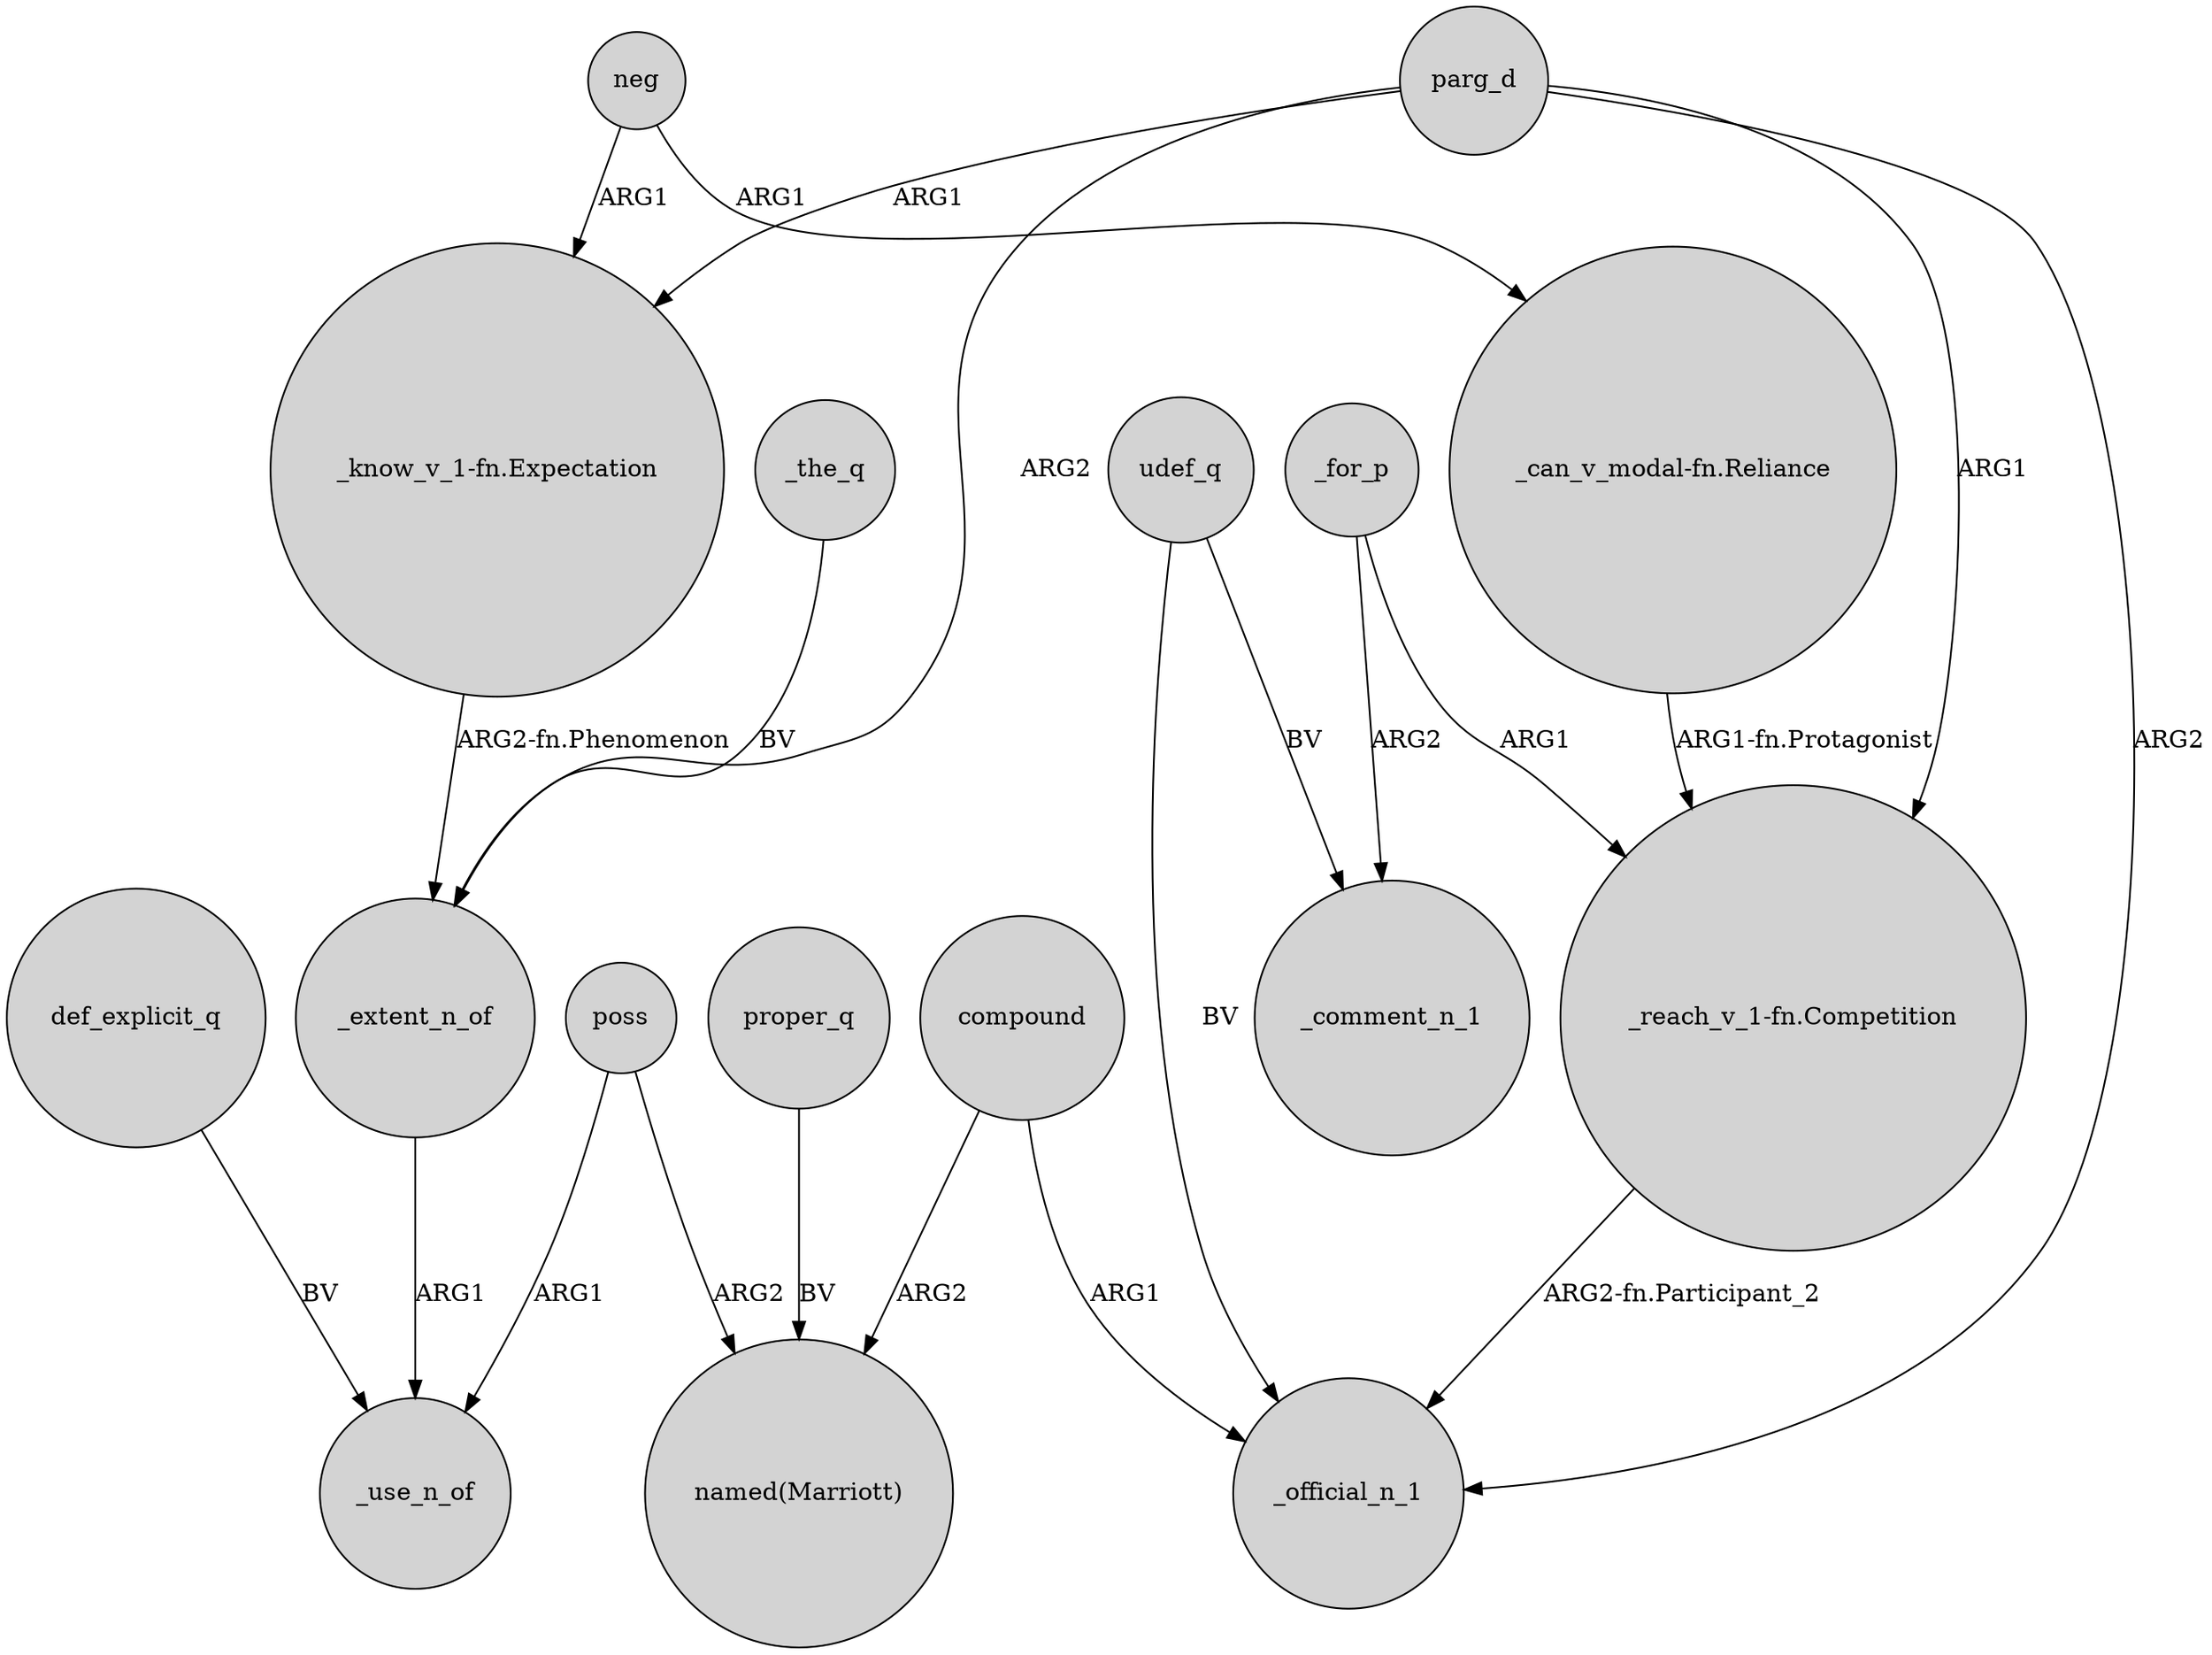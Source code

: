 digraph {
	node [shape=circle style=filled]
	"_know_v_1-fn.Expectation" -> _extent_n_of [label="ARG2-fn.Phenomenon"]
	def_explicit_q -> _use_n_of [label=BV]
	poss -> "named(Marriott)" [label=ARG2]
	_the_q -> _extent_n_of [label=BV]
	parg_d -> "_reach_v_1-fn.Competition" [label=ARG1]
	_extent_n_of -> _use_n_of [label=ARG1]
	_for_p -> _comment_n_1 [label=ARG2]
	neg -> "_can_v_modal-fn.Reliance" [label=ARG1]
	parg_d -> "_know_v_1-fn.Expectation" [label=ARG1]
	proper_q -> "named(Marriott)" [label=BV]
	"_can_v_modal-fn.Reliance" -> "_reach_v_1-fn.Competition" [label="ARG1-fn.Protagonist"]
	_for_p -> "_reach_v_1-fn.Competition" [label=ARG1]
	parg_d -> _official_n_1 [label=ARG2]
	poss -> _use_n_of [label=ARG1]
	compound -> _official_n_1 [label=ARG1]
	compound -> "named(Marriott)" [label=ARG2]
	neg -> "_know_v_1-fn.Expectation" [label=ARG1]
	parg_d -> _extent_n_of [label=ARG2]
	udef_q -> _official_n_1 [label=BV]
	udef_q -> _comment_n_1 [label=BV]
	"_reach_v_1-fn.Competition" -> _official_n_1 [label="ARG2-fn.Participant_2"]
}

